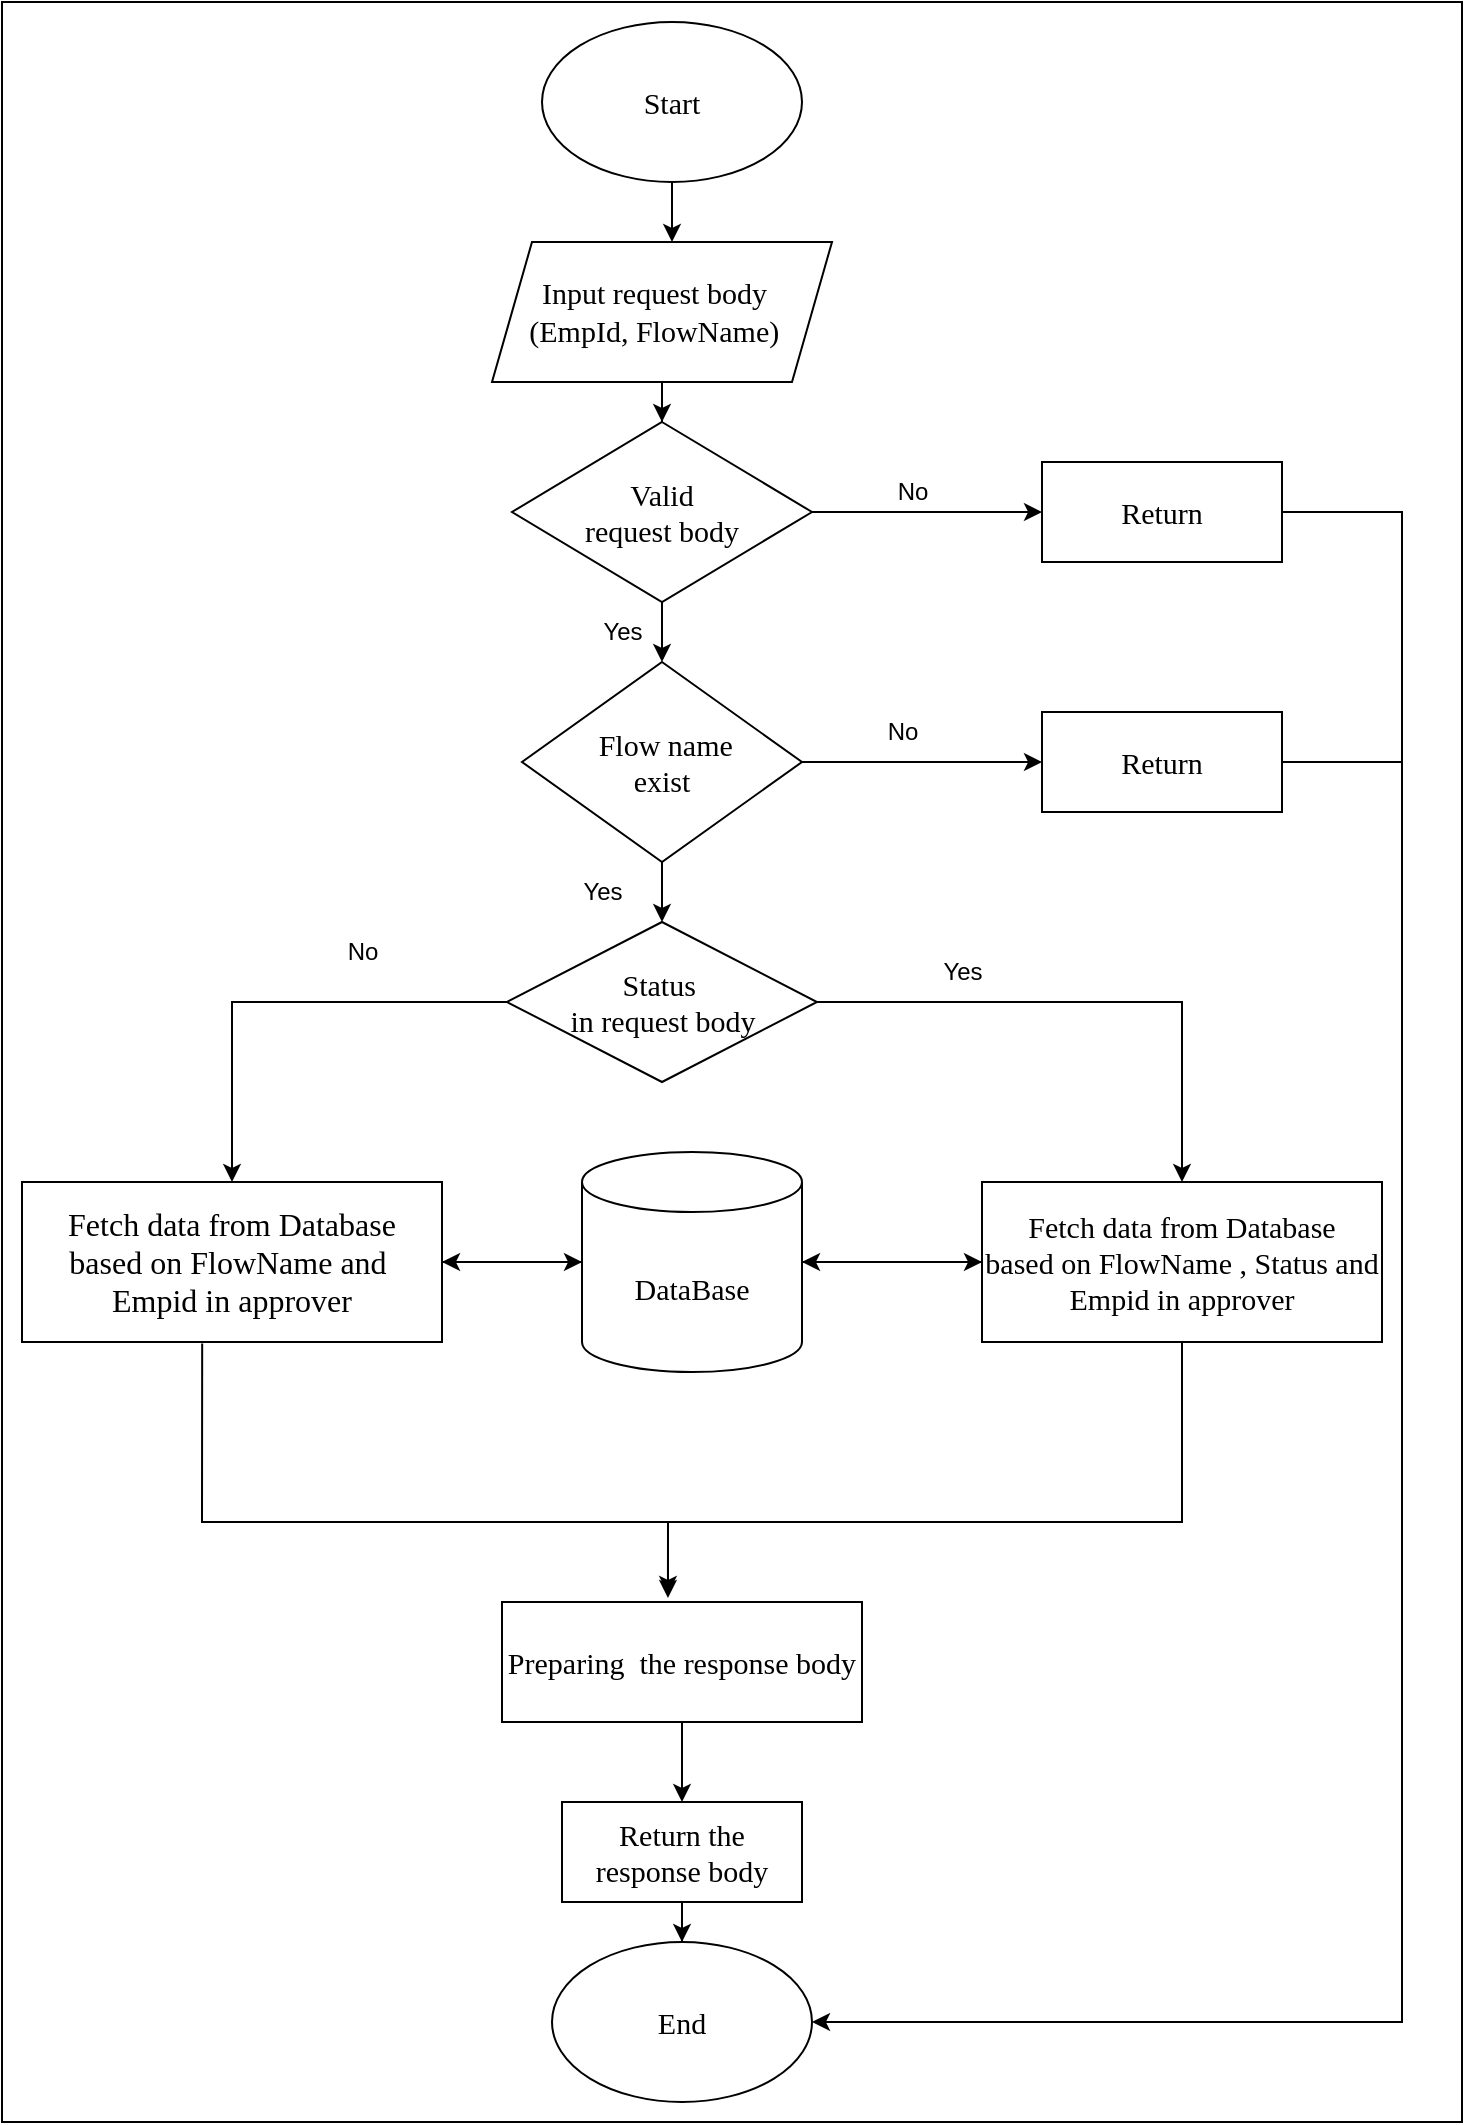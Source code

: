 <mxfile version="22.1.11" type="device">
  <diagram name="Page-1" id="QSxSEcef5AFu9INZKdUs">
    <mxGraphModel dx="880" dy="468" grid="1" gridSize="10" guides="1" tooltips="1" connect="1" arrows="1" fold="1" page="1" pageScale="1" pageWidth="850" pageHeight="1100" math="0" shadow="0">
      <root>
        <mxCell id="0" />
        <mxCell id="1" parent="0" />
        <mxCell id="7eBVI3LawO5j0G0yM6X--9" value="" style="rounded=0;whiteSpace=wrap;html=1;" parent="1" vertex="1">
          <mxGeometry x="90" y="40" width="730" height="1060" as="geometry" />
        </mxCell>
        <mxCell id="lfvt54emDJ42RaypE45g-5" value="" style="edgeStyle=orthogonalEdgeStyle;rounded=0;orthogonalLoop=1;jettySize=auto;html=1;" parent="1" source="lfvt54emDJ42RaypE45g-1" target="lfvt54emDJ42RaypE45g-2" edge="1">
          <mxGeometry relative="1" as="geometry">
            <Array as="points">
              <mxPoint x="425" y="160" />
              <mxPoint x="425" y="160" />
            </Array>
          </mxGeometry>
        </mxCell>
        <mxCell id="lfvt54emDJ42RaypE45g-1" value="&lt;font style=&quot;font-size: 15px;&quot; face=&quot;Times New Roman&quot;&gt;Start&lt;/font&gt;" style="ellipse;whiteSpace=wrap;html=1;align=center;" parent="1" vertex="1">
          <mxGeometry x="360" y="50" width="130" height="80" as="geometry" />
        </mxCell>
        <mxCell id="lfvt54emDJ42RaypE45g-6" value="" style="edgeStyle=orthogonalEdgeStyle;rounded=0;orthogonalLoop=1;jettySize=auto;html=1;" parent="1" source="lfvt54emDJ42RaypE45g-2" target="lfvt54emDJ42RaypE45g-3" edge="1">
          <mxGeometry relative="1" as="geometry" />
        </mxCell>
        <mxCell id="lfvt54emDJ42RaypE45g-2" value="&lt;div style=&quot;border-color: var(--border-color); font-size: 15px;&quot;&gt;&lt;font face=&quot;Times New Roman&quot; style=&quot;font-size: 15px;&quot;&gt;&lt;font style=&quot;font-size: 15px;&quot;&gt;Input request body&amp;nbsp;&lt;/font&gt;&lt;font style=&quot;font-size: 15px;&quot;&gt;&amp;nbsp;&lt;/font&gt;&lt;/font&gt;&lt;/div&gt;&lt;div style=&quot;border-color: var(--border-color); font-size: 15px;&quot;&gt;&lt;font style=&quot;font-size: 15px;&quot;&gt;&lt;font face=&quot;GleDSat0amGLeKpfn_ed&quot; style=&quot;font-size: 15px;&quot;&gt;&lt;font style=&quot;background-color: initial; font-size: 15px;&quot;&gt;(EmpId, FlowName)&lt;/font&gt;&lt;font style=&quot;background-color: initial; font-size: 15px;&quot;&gt;&amp;nbsp;&lt;/font&gt;&lt;/font&gt;&lt;font style=&quot;font-size: 16px; font-family: QDFqMd1gEKhZacpr5L3v; background-color: initial;&quot;&gt;&amp;nbsp;&lt;/font&gt;&lt;/font&gt;&lt;/div&gt;" style="shape=parallelogram;perimeter=parallelogramPerimeter;whiteSpace=wrap;html=1;fixedSize=1;align=center;" parent="1" vertex="1">
          <mxGeometry x="335" y="160" width="170" height="70" as="geometry" />
        </mxCell>
        <mxCell id="lfvt54emDJ42RaypE45g-13" value="" style="edgeStyle=orthogonalEdgeStyle;rounded=0;orthogonalLoop=1;jettySize=auto;html=1;" parent="1" source="lfvt54emDJ42RaypE45g-3" edge="1">
          <mxGeometry relative="1" as="geometry">
            <mxPoint x="420" y="370" as="targetPoint" />
          </mxGeometry>
        </mxCell>
        <mxCell id="lfvt54emDJ42RaypE45g-18" style="edgeStyle=orthogonalEdgeStyle;rounded=0;orthogonalLoop=1;jettySize=auto;html=1;entryX=0;entryY=0.5;entryDx=0;entryDy=0;" parent="1" source="lfvt54emDJ42RaypE45g-3" target="lfvt54emDJ42RaypE45g-53" edge="1">
          <mxGeometry relative="1" as="geometry">
            <mxPoint x="610" y="295" as="targetPoint" />
          </mxGeometry>
        </mxCell>
        <mxCell id="lfvt54emDJ42RaypE45g-3" value="&lt;font style=&quot;font-size: 15px;&quot; face=&quot;Times New Roman&quot;&gt;Valid&lt;br&gt;request body&lt;/font&gt;" style="rhombus;whiteSpace=wrap;html=1;" parent="1" vertex="1">
          <mxGeometry x="345" y="250" width="150" height="90" as="geometry" />
        </mxCell>
        <mxCell id="ktdjPjqdR2QkIswQw86U-6" style="edgeStyle=orthogonalEdgeStyle;rounded=0;orthogonalLoop=1;jettySize=auto;html=1;entryX=0;entryY=0.5;entryDx=0;entryDy=0;" parent="1" source="lfvt54emDJ42RaypE45g-16" target="lfvt54emDJ42RaypE45g-19" edge="1">
          <mxGeometry relative="1" as="geometry" />
        </mxCell>
        <mxCell id="ktdjPjqdR2QkIswQw86U-15" value="" style="edgeStyle=orthogonalEdgeStyle;rounded=0;orthogonalLoop=1;jettySize=auto;html=1;" parent="1" source="lfvt54emDJ42RaypE45g-16" target="ktdjPjqdR2QkIswQw86U-1" edge="1">
          <mxGeometry relative="1" as="geometry" />
        </mxCell>
        <mxCell id="lfvt54emDJ42RaypE45g-16" value="&lt;font face=&quot;Times New Roman&quot; style=&quot;font-size: 15px;&quot;&gt;&amp;nbsp;Flow name&lt;br&gt;exist&lt;/font&gt;" style="rhombus;whiteSpace=wrap;html=1;" parent="1" vertex="1">
          <mxGeometry x="350" y="370" width="140" height="100" as="geometry" />
        </mxCell>
        <mxCell id="lfvt54emDJ42RaypE45g-19" value="&lt;font face=&quot;Times New Roman&quot; style=&quot;font-size: 15px;&quot;&gt;Return&lt;/font&gt;" style="rounded=0;whiteSpace=wrap;html=1;" parent="1" vertex="1">
          <mxGeometry x="610" y="395" width="120" height="50" as="geometry" />
        </mxCell>
        <mxCell id="lfvt54emDJ42RaypE45g-31" value="No" style="text;html=1;align=center;verticalAlign=middle;resizable=0;points=[];autosize=1;strokeColor=none;fillColor=none;" parent="1" vertex="1">
          <mxGeometry x="250" y="500" width="40" height="30" as="geometry" />
        </mxCell>
        <mxCell id="lfvt54emDJ42RaypE45g-32" value="Yes" style="text;html=1;align=center;verticalAlign=middle;resizable=0;points=[];autosize=1;strokeColor=none;fillColor=none;" parent="1" vertex="1">
          <mxGeometry x="370" y="470" width="40" height="30" as="geometry" />
        </mxCell>
        <mxCell id="lfvt54emDJ42RaypE45g-33" value="No" style="text;html=1;align=center;verticalAlign=middle;resizable=0;points=[];autosize=1;strokeColor=none;fillColor=none;" parent="1" vertex="1">
          <mxGeometry x="525" y="270" width="40" height="30" as="geometry" />
        </mxCell>
        <mxCell id="lfvt54emDJ42RaypE45g-34" value="Yes" style="text;html=1;align=center;verticalAlign=middle;resizable=0;points=[];autosize=1;strokeColor=none;fillColor=none;" parent="1" vertex="1">
          <mxGeometry x="380" y="340" width="40" height="30" as="geometry" />
        </mxCell>
        <mxCell id="Py34A5tgBrLusEjh5_gq-9" value="" style="edgeStyle=orthogonalEdgeStyle;rounded=0;orthogonalLoop=1;jettySize=auto;html=1;" parent="1" source="lfvt54emDJ42RaypE45g-38" target="Py34A5tgBrLusEjh5_gq-8" edge="1">
          <mxGeometry relative="1" as="geometry" />
        </mxCell>
        <mxCell id="lfvt54emDJ42RaypE45g-38" value="&lt;font face=&quot;Times New Roman&quot;&gt;&lt;span style=&quot;font-size: 15px;&quot;&gt;Preparing&amp;nbsp; the response body&lt;/span&gt;&lt;/font&gt;" style="rounded=0;whiteSpace=wrap;html=1;" parent="1" vertex="1">
          <mxGeometry x="340" y="840" width="180" height="60" as="geometry" />
        </mxCell>
        <mxCell id="lfvt54emDJ42RaypE45g-43" value="&lt;font face=&quot;Times New Roman&quot;&gt;&lt;span style=&quot;font-size: 15px;&quot;&gt;End&lt;/span&gt;&lt;/font&gt;" style="ellipse;whiteSpace=wrap;html=1;align=center;" parent="1" vertex="1">
          <mxGeometry x="365" y="1010" width="130" height="80" as="geometry" />
        </mxCell>
        <mxCell id="lfvt54emDJ42RaypE45g-47" value="" style="endArrow=classic;html=1;rounded=0;entryX=1;entryY=0.5;entryDx=0;entryDy=0;exitX=1;exitY=0.5;exitDx=0;exitDy=0;" parent="1" source="lfvt54emDJ42RaypE45g-53" target="lfvt54emDJ42RaypE45g-43" edge="1">
          <mxGeometry width="50" height="50" relative="1" as="geometry">
            <mxPoint x="730" y="295" as="sourcePoint" />
            <mxPoint x="540" y="980" as="targetPoint" />
            <Array as="points">
              <mxPoint x="790" y="295" />
              <mxPoint x="790" y="780" />
              <mxPoint x="790" y="1050" />
            </Array>
          </mxGeometry>
        </mxCell>
        <mxCell id="lfvt54emDJ42RaypE45g-53" value="&lt;font face=&quot;Times New Roman&quot; style=&quot;font-size: 15px;&quot;&gt;Return&lt;/font&gt;" style="rounded=0;whiteSpace=wrap;html=1;" parent="1" vertex="1">
          <mxGeometry x="610" y="270" width="120" height="50" as="geometry" />
        </mxCell>
        <mxCell id="Py34A5tgBrLusEjh5_gq-7" value="" style="edgeStyle=orthogonalEdgeStyle;rounded=0;orthogonalLoop=1;jettySize=auto;html=1;" parent="1" source="Py34A5tgBrLusEjh5_gq-3" target="Py34A5tgBrLusEjh5_gq-2" edge="1">
          <mxGeometry relative="1" as="geometry" />
        </mxCell>
        <mxCell id="ktdjPjqdR2QkIswQw86U-19" style="edgeStyle=orthogonalEdgeStyle;rounded=0;orthogonalLoop=1;jettySize=auto;html=1;entryX=0;entryY=0.5;entryDx=0;entryDy=0;" parent="1" source="Py34A5tgBrLusEjh5_gq-3" target="ktdjPjqdR2QkIswQw86U-11" edge="1">
          <mxGeometry relative="1" as="geometry" />
        </mxCell>
        <mxCell id="Py34A5tgBrLusEjh5_gq-3" value="&lt;font face=&quot;Times New Roman&quot; style=&quot;font-size: 15px;&quot;&gt;DataBase&lt;/font&gt;" style="shape=cylinder3;whiteSpace=wrap;html=1;boundedLbl=1;backgroundOutline=1;size=15;" parent="1" vertex="1">
          <mxGeometry x="380" y="615" width="110" height="110" as="geometry" />
        </mxCell>
        <mxCell id="Py34A5tgBrLusEjh5_gq-10" value="" style="edgeStyle=orthogonalEdgeStyle;rounded=0;orthogonalLoop=1;jettySize=auto;html=1;" parent="1" source="Py34A5tgBrLusEjh5_gq-8" target="lfvt54emDJ42RaypE45g-43" edge="1">
          <mxGeometry relative="1" as="geometry" />
        </mxCell>
        <mxCell id="Py34A5tgBrLusEjh5_gq-8" value="&lt;font face=&quot;Times New Roman&quot; style=&quot;font-size: 15px;&quot;&gt;Return the response body&lt;/font&gt;" style="rounded=0;whiteSpace=wrap;html=1;" parent="1" vertex="1">
          <mxGeometry x="370" y="940" width="120" height="50" as="geometry" />
        </mxCell>
        <mxCell id="ktdjPjqdR2QkIswQw86U-16" style="edgeStyle=orthogonalEdgeStyle;rounded=0;orthogonalLoop=1;jettySize=auto;html=1;entryX=0.5;entryY=0;entryDx=0;entryDy=0;" parent="1" source="ktdjPjqdR2QkIswQw86U-1" target="Py34A5tgBrLusEjh5_gq-2" edge="1">
          <mxGeometry relative="1" as="geometry" />
        </mxCell>
        <mxCell id="ktdjPjqdR2QkIswQw86U-1" value="&lt;font style=&quot;font-size: 15px;&quot; face=&quot;Times New Roman&quot;&gt;Status&amp;nbsp;&lt;br&gt;in request body&lt;br&gt;&lt;/font&gt;" style="rhombus;whiteSpace=wrap;html=1;" parent="1" vertex="1">
          <mxGeometry x="342.5" y="500" width="155" height="80" as="geometry" />
        </mxCell>
        <mxCell id="ktdjPjqdR2QkIswQw86U-13" style="edgeStyle=orthogonalEdgeStyle;rounded=0;orthogonalLoop=1;jettySize=auto;html=1;entryX=0.5;entryY=0;entryDx=0;entryDy=0;exitX=1;exitY=0.5;exitDx=0;exitDy=0;" parent="1" source="ktdjPjqdR2QkIswQw86U-1" target="ktdjPjqdR2QkIswQw86U-11" edge="1">
          <mxGeometry relative="1" as="geometry">
            <mxPoint x="570" y="540" as="sourcePoint" />
          </mxGeometry>
        </mxCell>
        <mxCell id="ktdjPjqdR2QkIswQw86U-17" value="" style="edgeStyle=orthogonalEdgeStyle;rounded=0;orthogonalLoop=1;jettySize=auto;html=1;" parent="1" source="Py34A5tgBrLusEjh5_gq-2" target="Py34A5tgBrLusEjh5_gq-3" edge="1">
          <mxGeometry relative="1" as="geometry" />
        </mxCell>
        <mxCell id="Py34A5tgBrLusEjh5_gq-2" value="&lt;div style=&quot;border-color: var(--border-color); font-size: 15px;&quot;&gt;&lt;div style=&quot;border-color: var(--border-color);&quot;&gt;&lt;div style=&quot;border-color: var(--border-color); font-size: 16px;&quot;&gt;&lt;font style=&quot;border-color: var(--border-color);&quot; face=&quot;Times New Roman&quot;&gt;Fetch data from Database&lt;/font&gt;&lt;/div&gt;&lt;div style=&quot;border-color: var(--border-color); font-size: 16px;&quot;&gt;&lt;font style=&quot;border-color: var(--border-color);&quot; face=&quot;Times New Roman&quot;&gt;based on FlowName and&amp;nbsp;&lt;/font&gt;&lt;/div&gt;&lt;div style=&quot;border-color: var(--border-color); font-size: 16px;&quot;&gt;&lt;font style=&quot;border-color: var(--border-color);&quot; face=&quot;Times New Roman&quot;&gt;Empid in approver&lt;/font&gt;&lt;/div&gt;&lt;/div&gt;&lt;/div&gt;" style="rounded=0;whiteSpace=wrap;html=1;" parent="1" vertex="1">
          <mxGeometry x="100" y="630" width="210" height="80" as="geometry" />
        </mxCell>
        <mxCell id="ktdjPjqdR2QkIswQw86U-8" value="No" style="text;html=1;align=center;verticalAlign=middle;resizable=0;points=[];autosize=1;strokeColor=none;fillColor=none;" parent="1" vertex="1">
          <mxGeometry x="520" y="390" width="40" height="30" as="geometry" />
        </mxCell>
        <mxCell id="ktdjPjqdR2QkIswQw86U-18" value="" style="edgeStyle=orthogonalEdgeStyle;rounded=0;orthogonalLoop=1;jettySize=auto;html=1;" parent="1" source="ktdjPjqdR2QkIswQw86U-11" target="Py34A5tgBrLusEjh5_gq-3" edge="1">
          <mxGeometry relative="1" as="geometry" />
        </mxCell>
        <mxCell id="ktdjPjqdR2QkIswQw86U-11" value="&lt;div style=&quot;border-color: var(--border-color); font-size: 15px;&quot;&gt;&lt;div style=&quot;border-color: var(--border-color);&quot;&gt;&lt;font face=&quot;Times New Roman&quot; style=&quot;border-color: var(--border-color); font-size: 15px;&quot;&gt;Fetch data from Database&lt;/font&gt;&lt;/div&gt;&lt;div style=&quot;border-color: var(--border-color);&quot;&gt;&lt;font style=&quot;font-size: 15px;&quot;&gt;&lt;font face=&quot;n8SxhLNMNW8hek5Bd0pW&quot; style=&quot;font-size: 15px;&quot;&gt;based on FlowName , Status and&lt;/font&gt;&lt;/font&gt;&lt;/div&gt;&lt;div style=&quot;border-color: var(--border-color);&quot;&gt;&lt;font style=&quot;font-size: 15px;&quot; face=&quot;n8SxhLNMNW8hek5Bd0pW&quot;&gt;Empid in approver&lt;/font&gt;&lt;font face=&quot;xHIgz2XPIEbc-YvHRtvs&quot; style=&quot;font-size: 15px;&quot;&gt;&lt;font style=&quot;font-size: 15px;&quot;&gt;&lt;br&gt;&lt;/font&gt;&lt;/font&gt;&lt;/div&gt;&lt;/div&gt;" style="rounded=0;whiteSpace=wrap;html=1;" parent="1" vertex="1">
          <mxGeometry x="580" y="630" width="200" height="80" as="geometry" />
        </mxCell>
        <mxCell id="ktdjPjqdR2QkIswQw86U-14" value="Yes" style="text;html=1;align=center;verticalAlign=middle;resizable=0;points=[];autosize=1;strokeColor=none;fillColor=none;" parent="1" vertex="1">
          <mxGeometry x="550" y="510" width="40" height="30" as="geometry" />
        </mxCell>
        <mxCell id="7eBVI3LawO5j0G0yM6X--4" value="" style="endArrow=none;html=1;rounded=0;" parent="1" target="lfvt54emDJ42RaypE45g-19" edge="1">
          <mxGeometry width="50" height="50" relative="1" as="geometry">
            <mxPoint x="790" y="420" as="sourcePoint" />
            <mxPoint x="570" y="260" as="targetPoint" />
          </mxGeometry>
        </mxCell>
        <mxCell id="7eBVI3LawO5j0G0yM6X--7" value="" style="endArrow=classic;html=1;rounded=0;exitX=0.429;exitY=1.01;exitDx=0;exitDy=0;exitPerimeter=0;entryX=0.461;entryY=-0.067;entryDx=0;entryDy=0;entryPerimeter=0;" parent="1" source="Py34A5tgBrLusEjh5_gq-2" target="lfvt54emDJ42RaypE45g-38" edge="1">
          <mxGeometry width="50" height="50" relative="1" as="geometry">
            <mxPoint x="520" y="710" as="sourcePoint" />
            <mxPoint x="570" y="660" as="targetPoint" />
            <Array as="points">
              <mxPoint x="190" y="800" />
              <mxPoint x="423" y="800" />
            </Array>
          </mxGeometry>
        </mxCell>
        <mxCell id="7eBVI3LawO5j0G0yM6X--8" value="" style="endArrow=classic;html=1;rounded=0;exitX=0.5;exitY=1;exitDx=0;exitDy=0;entryX=0.461;entryY=-0.033;entryDx=0;entryDy=0;entryPerimeter=0;" parent="1" source="ktdjPjqdR2QkIswQw86U-11" target="lfvt54emDJ42RaypE45g-38" edge="1">
          <mxGeometry width="50" height="50" relative="1" as="geometry">
            <mxPoint x="703.5" y="720" as="sourcePoint" />
            <mxPoint x="438" y="829" as="targetPoint" />
            <Array as="points">
              <mxPoint x="680" y="760" />
              <mxPoint x="680" y="800" />
              <mxPoint x="423" y="800" />
            </Array>
          </mxGeometry>
        </mxCell>
      </root>
    </mxGraphModel>
  </diagram>
</mxfile>
